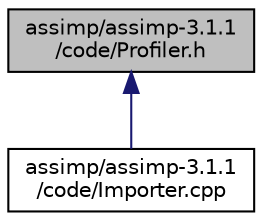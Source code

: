 digraph "assimp/assimp-3.1.1/code/Profiler.h"
{
  edge [fontname="Helvetica",fontsize="10",labelfontname="Helvetica",labelfontsize="10"];
  node [fontname="Helvetica",fontsize="10",shape=record];
  Node1 [label="assimp/assimp-3.1.1\l/code/Profiler.h",height=0.2,width=0.4,color="black", fillcolor="grey75", style="filled", fontcolor="black"];
  Node1 -> Node2 [dir="back",color="midnightblue",fontsize="10",style="solid"];
  Node2 [label="assimp/assimp-3.1.1\l/code/Importer.cpp",height=0.2,width=0.4,color="black", fillcolor="white", style="filled",URL="$_importer_8cpp.html",tooltip="Implementation of the CPP-API class Importer. "];
}
